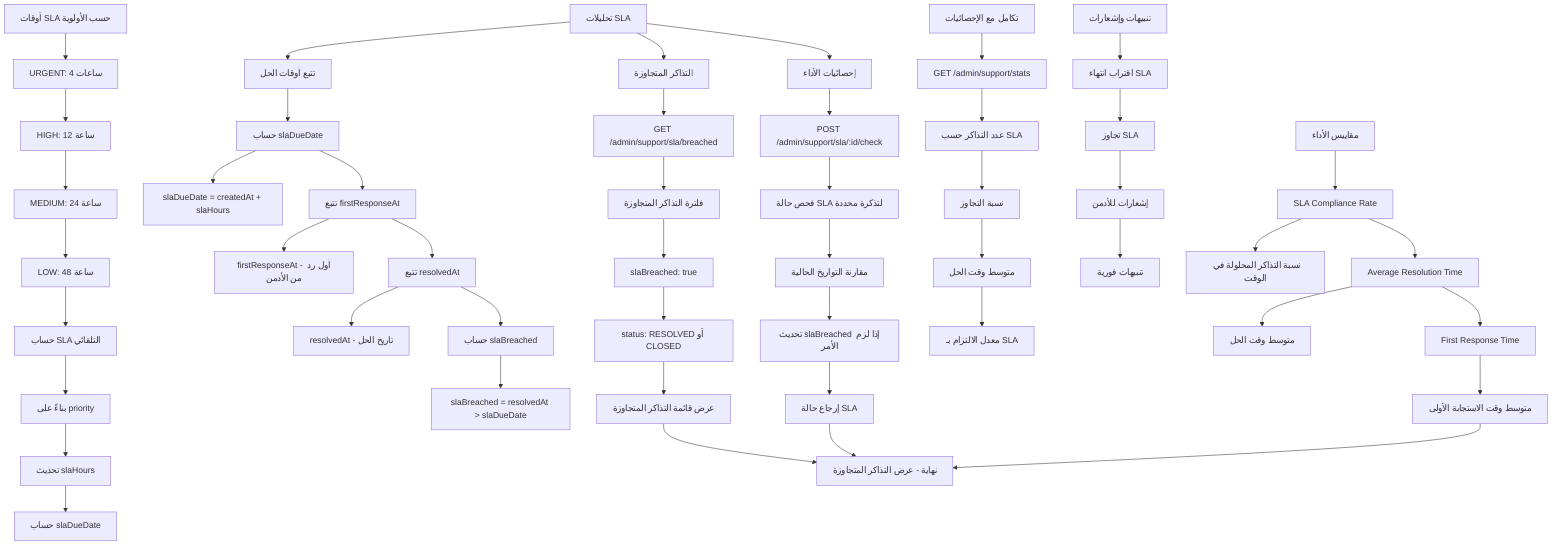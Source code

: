 %% SLA Analytics Flow
%% View at https://mermaid.live
flowchart TD
  A[تحليلات SLA] --> B[تتبع أوقات الحل]
  A --> C[التذاكر المتجاوزة]
  A --> D[إحصائيات الأداء]

  %% SLA Tracking
  B --> B1[حساب slaDueDate]
  B1 --> B1A[slaDueDate = createdAt + slaHours]
  B1 --> B2[تتبع firstResponseAt]
  B2 --> B2A[firstResponseAt - أول رد من الأدمن]
  B2 --> B3[تتبع resolvedAt]
  B3 --> B3A[resolvedAt - تاريخ الحل]
  B3 --> B4[حساب slaBreached]
  B4 --> B4A[slaBreached = resolvedAt > slaDueDate]

  %% Breached Tickets
  C --> C1[GET /admin/support/sla/breached]
  C1 --> C2[فلترة التذاكر المتجاوزة]
  C2 --> C3[slaBreached: true]
  C3 --> C4[status: RESOLVED أو CLOSED]
  C4 --> C5[عرض قائمة التذاكر المتجاوزة]

  %% SLA Check
  D --> D1[POST /admin/support/sla/:id/check]
  D1 --> D2[فحص حالة SLA لتذكرة محددة]
  D2 --> D3[مقارنة التواريخ الحالية]
  D3 --> D4[تحديث slaBreached إذا لزم الأمر]
  D4 --> D5[إرجاع حالة SLA]

  %% Statistics Integration
  E[تكامل مع الإحصائيات] --> E1[GET /admin/support/stats]
  E1 --> E2[عدد التذاكر حسب SLA]
  E2 --> E3[نسبة التجاوز]
  E3 --> E4[متوسط وقت الحل]
  E4 --> E5[معدل الالتزام بـ SLA]

  %% Priority-based SLA
  F[أوقات SLA حسب الأولوية] --> F1[URGENT: 4 ساعات]
  F1 --> F2[HIGH: 12 ساعة]
  F2 --> F3[MEDIUM: 24 ساعة]
  F3 --> F4[LOW: 48 ساعة]

  F4 --> G[حساب SLA التلقائي]
  G --> G1[بناءً على priority]
  G1 --> G2[تحديث slaHours]
  G2 --> G3[حساب slaDueDate]

  %% Alerts & Notifications
  H[تنبيهات وإشعارات] --> H1[اقتراب انتهاء SLA]
  H1 --> H2[تجاوز SLA]
  H2 --> H3[إشعارات للأدمن]
  H3 --> H4[تنبيهات فورية]

  %% Performance Metrics
  I[مقاييس الأداء] --> I1[SLA Compliance Rate]
  I1 --> I1A[نسبة التذاكر المحلولة في الوقت]
  I1 --> I2[Average Resolution Time]
  I2 --> I2A[متوسط وقت الحل]
  I2 --> I3[First Response Time]
  I3 --> I3A[متوسط وقت الاستجابة الأولى]

  %% End points
  C5 --> J[نهاية - عرض التذاكر المتجاوزة]
  D5 --> J
  I3A --> J